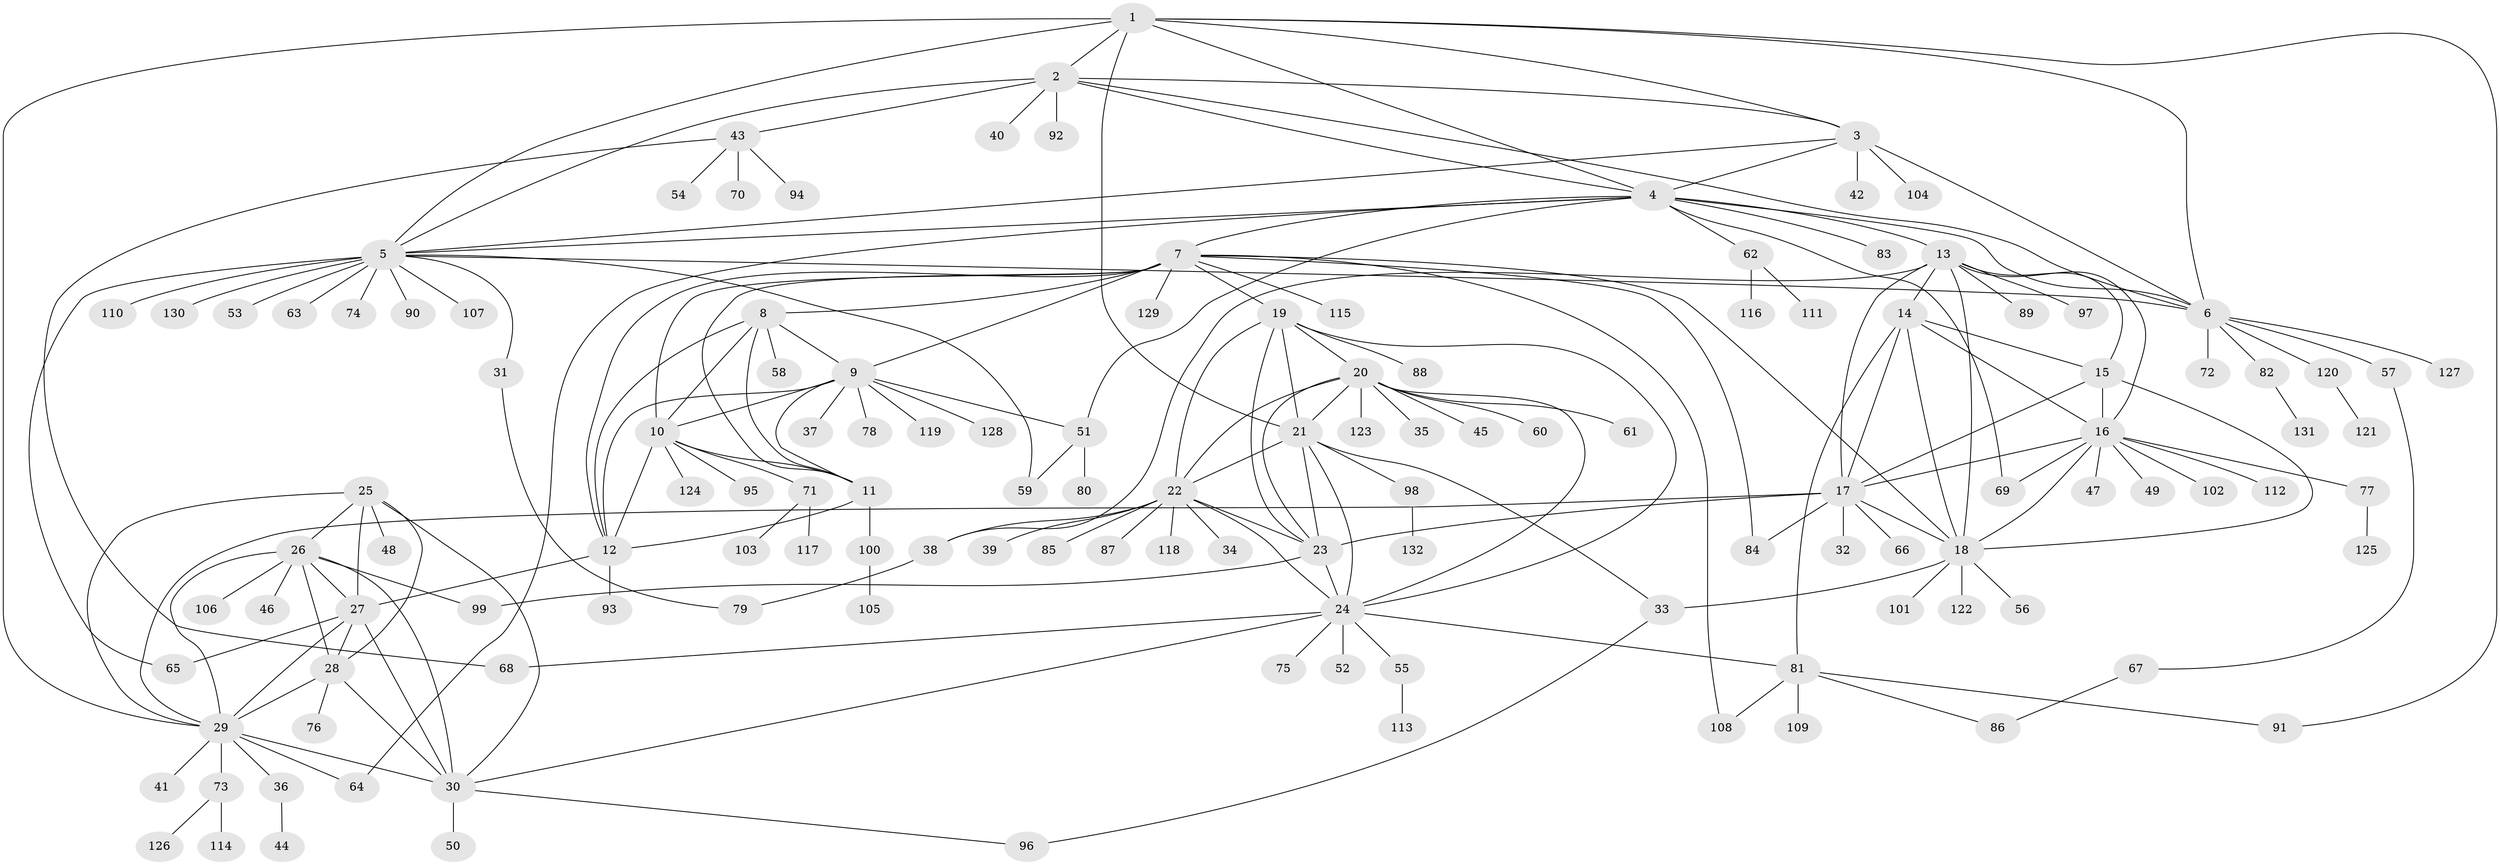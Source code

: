 // coarse degree distribution, {8: 0.021739130434782608, 18: 0.010869565217391304, 9: 0.010869565217391304, 14: 0.021739130434782608, 4: 0.021739130434782608, 7: 0.010869565217391304, 3: 0.043478260869565216, 12: 0.021739130434782608, 10: 0.021739130434782608, 6: 0.010869565217391304, 1: 0.7065217391304348, 2: 0.08695652173913043, 5: 0.010869565217391304}
// Generated by graph-tools (version 1.1) at 2025/59/03/04/25 21:59:00]
// undirected, 132 vertices, 203 edges
graph export_dot {
graph [start="1"]
  node [color=gray90,style=filled];
  1;
  2;
  3;
  4;
  5;
  6;
  7;
  8;
  9;
  10;
  11;
  12;
  13;
  14;
  15;
  16;
  17;
  18;
  19;
  20;
  21;
  22;
  23;
  24;
  25;
  26;
  27;
  28;
  29;
  30;
  31;
  32;
  33;
  34;
  35;
  36;
  37;
  38;
  39;
  40;
  41;
  42;
  43;
  44;
  45;
  46;
  47;
  48;
  49;
  50;
  51;
  52;
  53;
  54;
  55;
  56;
  57;
  58;
  59;
  60;
  61;
  62;
  63;
  64;
  65;
  66;
  67;
  68;
  69;
  70;
  71;
  72;
  73;
  74;
  75;
  76;
  77;
  78;
  79;
  80;
  81;
  82;
  83;
  84;
  85;
  86;
  87;
  88;
  89;
  90;
  91;
  92;
  93;
  94;
  95;
  96;
  97;
  98;
  99;
  100;
  101;
  102;
  103;
  104;
  105;
  106;
  107;
  108;
  109;
  110;
  111;
  112;
  113;
  114;
  115;
  116;
  117;
  118;
  119;
  120;
  121;
  122;
  123;
  124;
  125;
  126;
  127;
  128;
  129;
  130;
  131;
  132;
  1 -- 2;
  1 -- 3;
  1 -- 4;
  1 -- 5;
  1 -- 6;
  1 -- 21;
  1 -- 29;
  1 -- 91;
  2 -- 3;
  2 -- 4;
  2 -- 5;
  2 -- 6;
  2 -- 40;
  2 -- 43;
  2 -- 92;
  3 -- 4;
  3 -- 5;
  3 -- 6;
  3 -- 42;
  3 -- 104;
  4 -- 5;
  4 -- 6;
  4 -- 7;
  4 -- 13;
  4 -- 51;
  4 -- 62;
  4 -- 64;
  4 -- 69;
  4 -- 83;
  5 -- 6;
  5 -- 31;
  5 -- 53;
  5 -- 59;
  5 -- 63;
  5 -- 65;
  5 -- 74;
  5 -- 90;
  5 -- 107;
  5 -- 110;
  5 -- 130;
  6 -- 57;
  6 -- 72;
  6 -- 82;
  6 -- 120;
  6 -- 127;
  7 -- 8;
  7 -- 9;
  7 -- 10;
  7 -- 11;
  7 -- 12;
  7 -- 18;
  7 -- 19;
  7 -- 84;
  7 -- 108;
  7 -- 115;
  7 -- 129;
  8 -- 9;
  8 -- 10;
  8 -- 11;
  8 -- 12;
  8 -- 58;
  9 -- 10;
  9 -- 11;
  9 -- 12;
  9 -- 37;
  9 -- 51;
  9 -- 78;
  9 -- 119;
  9 -- 128;
  10 -- 11;
  10 -- 12;
  10 -- 71;
  10 -- 95;
  10 -- 124;
  11 -- 12;
  11 -- 100;
  12 -- 27;
  12 -- 93;
  13 -- 14;
  13 -- 15;
  13 -- 16;
  13 -- 17;
  13 -- 18;
  13 -- 38;
  13 -- 89;
  13 -- 97;
  14 -- 15;
  14 -- 16;
  14 -- 17;
  14 -- 18;
  14 -- 81;
  15 -- 16;
  15 -- 17;
  15 -- 18;
  16 -- 17;
  16 -- 18;
  16 -- 47;
  16 -- 49;
  16 -- 69;
  16 -- 77;
  16 -- 102;
  16 -- 112;
  17 -- 18;
  17 -- 23;
  17 -- 29;
  17 -- 32;
  17 -- 66;
  17 -- 84;
  18 -- 33;
  18 -- 56;
  18 -- 101;
  18 -- 122;
  19 -- 20;
  19 -- 21;
  19 -- 22;
  19 -- 23;
  19 -- 24;
  19 -- 88;
  20 -- 21;
  20 -- 22;
  20 -- 23;
  20 -- 24;
  20 -- 35;
  20 -- 45;
  20 -- 60;
  20 -- 61;
  20 -- 123;
  21 -- 22;
  21 -- 23;
  21 -- 24;
  21 -- 33;
  21 -- 98;
  22 -- 23;
  22 -- 24;
  22 -- 34;
  22 -- 38;
  22 -- 39;
  22 -- 85;
  22 -- 87;
  22 -- 118;
  23 -- 24;
  23 -- 99;
  24 -- 30;
  24 -- 52;
  24 -- 55;
  24 -- 68;
  24 -- 75;
  24 -- 81;
  25 -- 26;
  25 -- 27;
  25 -- 28;
  25 -- 29;
  25 -- 30;
  25 -- 48;
  26 -- 27;
  26 -- 28;
  26 -- 29;
  26 -- 30;
  26 -- 46;
  26 -- 99;
  26 -- 106;
  27 -- 28;
  27 -- 29;
  27 -- 30;
  27 -- 65;
  28 -- 29;
  28 -- 30;
  28 -- 76;
  29 -- 30;
  29 -- 36;
  29 -- 41;
  29 -- 64;
  29 -- 73;
  30 -- 50;
  30 -- 96;
  31 -- 79;
  33 -- 96;
  36 -- 44;
  38 -- 79;
  43 -- 54;
  43 -- 68;
  43 -- 70;
  43 -- 94;
  51 -- 59;
  51 -- 80;
  55 -- 113;
  57 -- 67;
  62 -- 111;
  62 -- 116;
  67 -- 86;
  71 -- 103;
  71 -- 117;
  73 -- 114;
  73 -- 126;
  77 -- 125;
  81 -- 86;
  81 -- 91;
  81 -- 108;
  81 -- 109;
  82 -- 131;
  98 -- 132;
  100 -- 105;
  120 -- 121;
}
